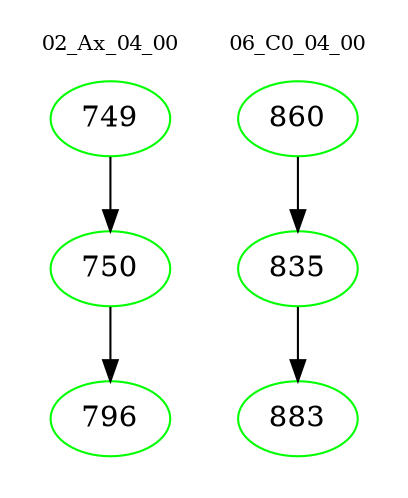 digraph{
subgraph cluster_0 {
color = white
label = "02_Ax_04_00";
fontsize=10;
T0_749 [label="749", color="green"]
T0_749 -> T0_750 [color="black"]
T0_750 [label="750", color="green"]
T0_750 -> T0_796 [color="black"]
T0_796 [label="796", color="green"]
}
subgraph cluster_1 {
color = white
label = "06_C0_04_00";
fontsize=10;
T1_860 [label="860", color="green"]
T1_860 -> T1_835 [color="black"]
T1_835 [label="835", color="green"]
T1_835 -> T1_883 [color="black"]
T1_883 [label="883", color="green"]
}
}
